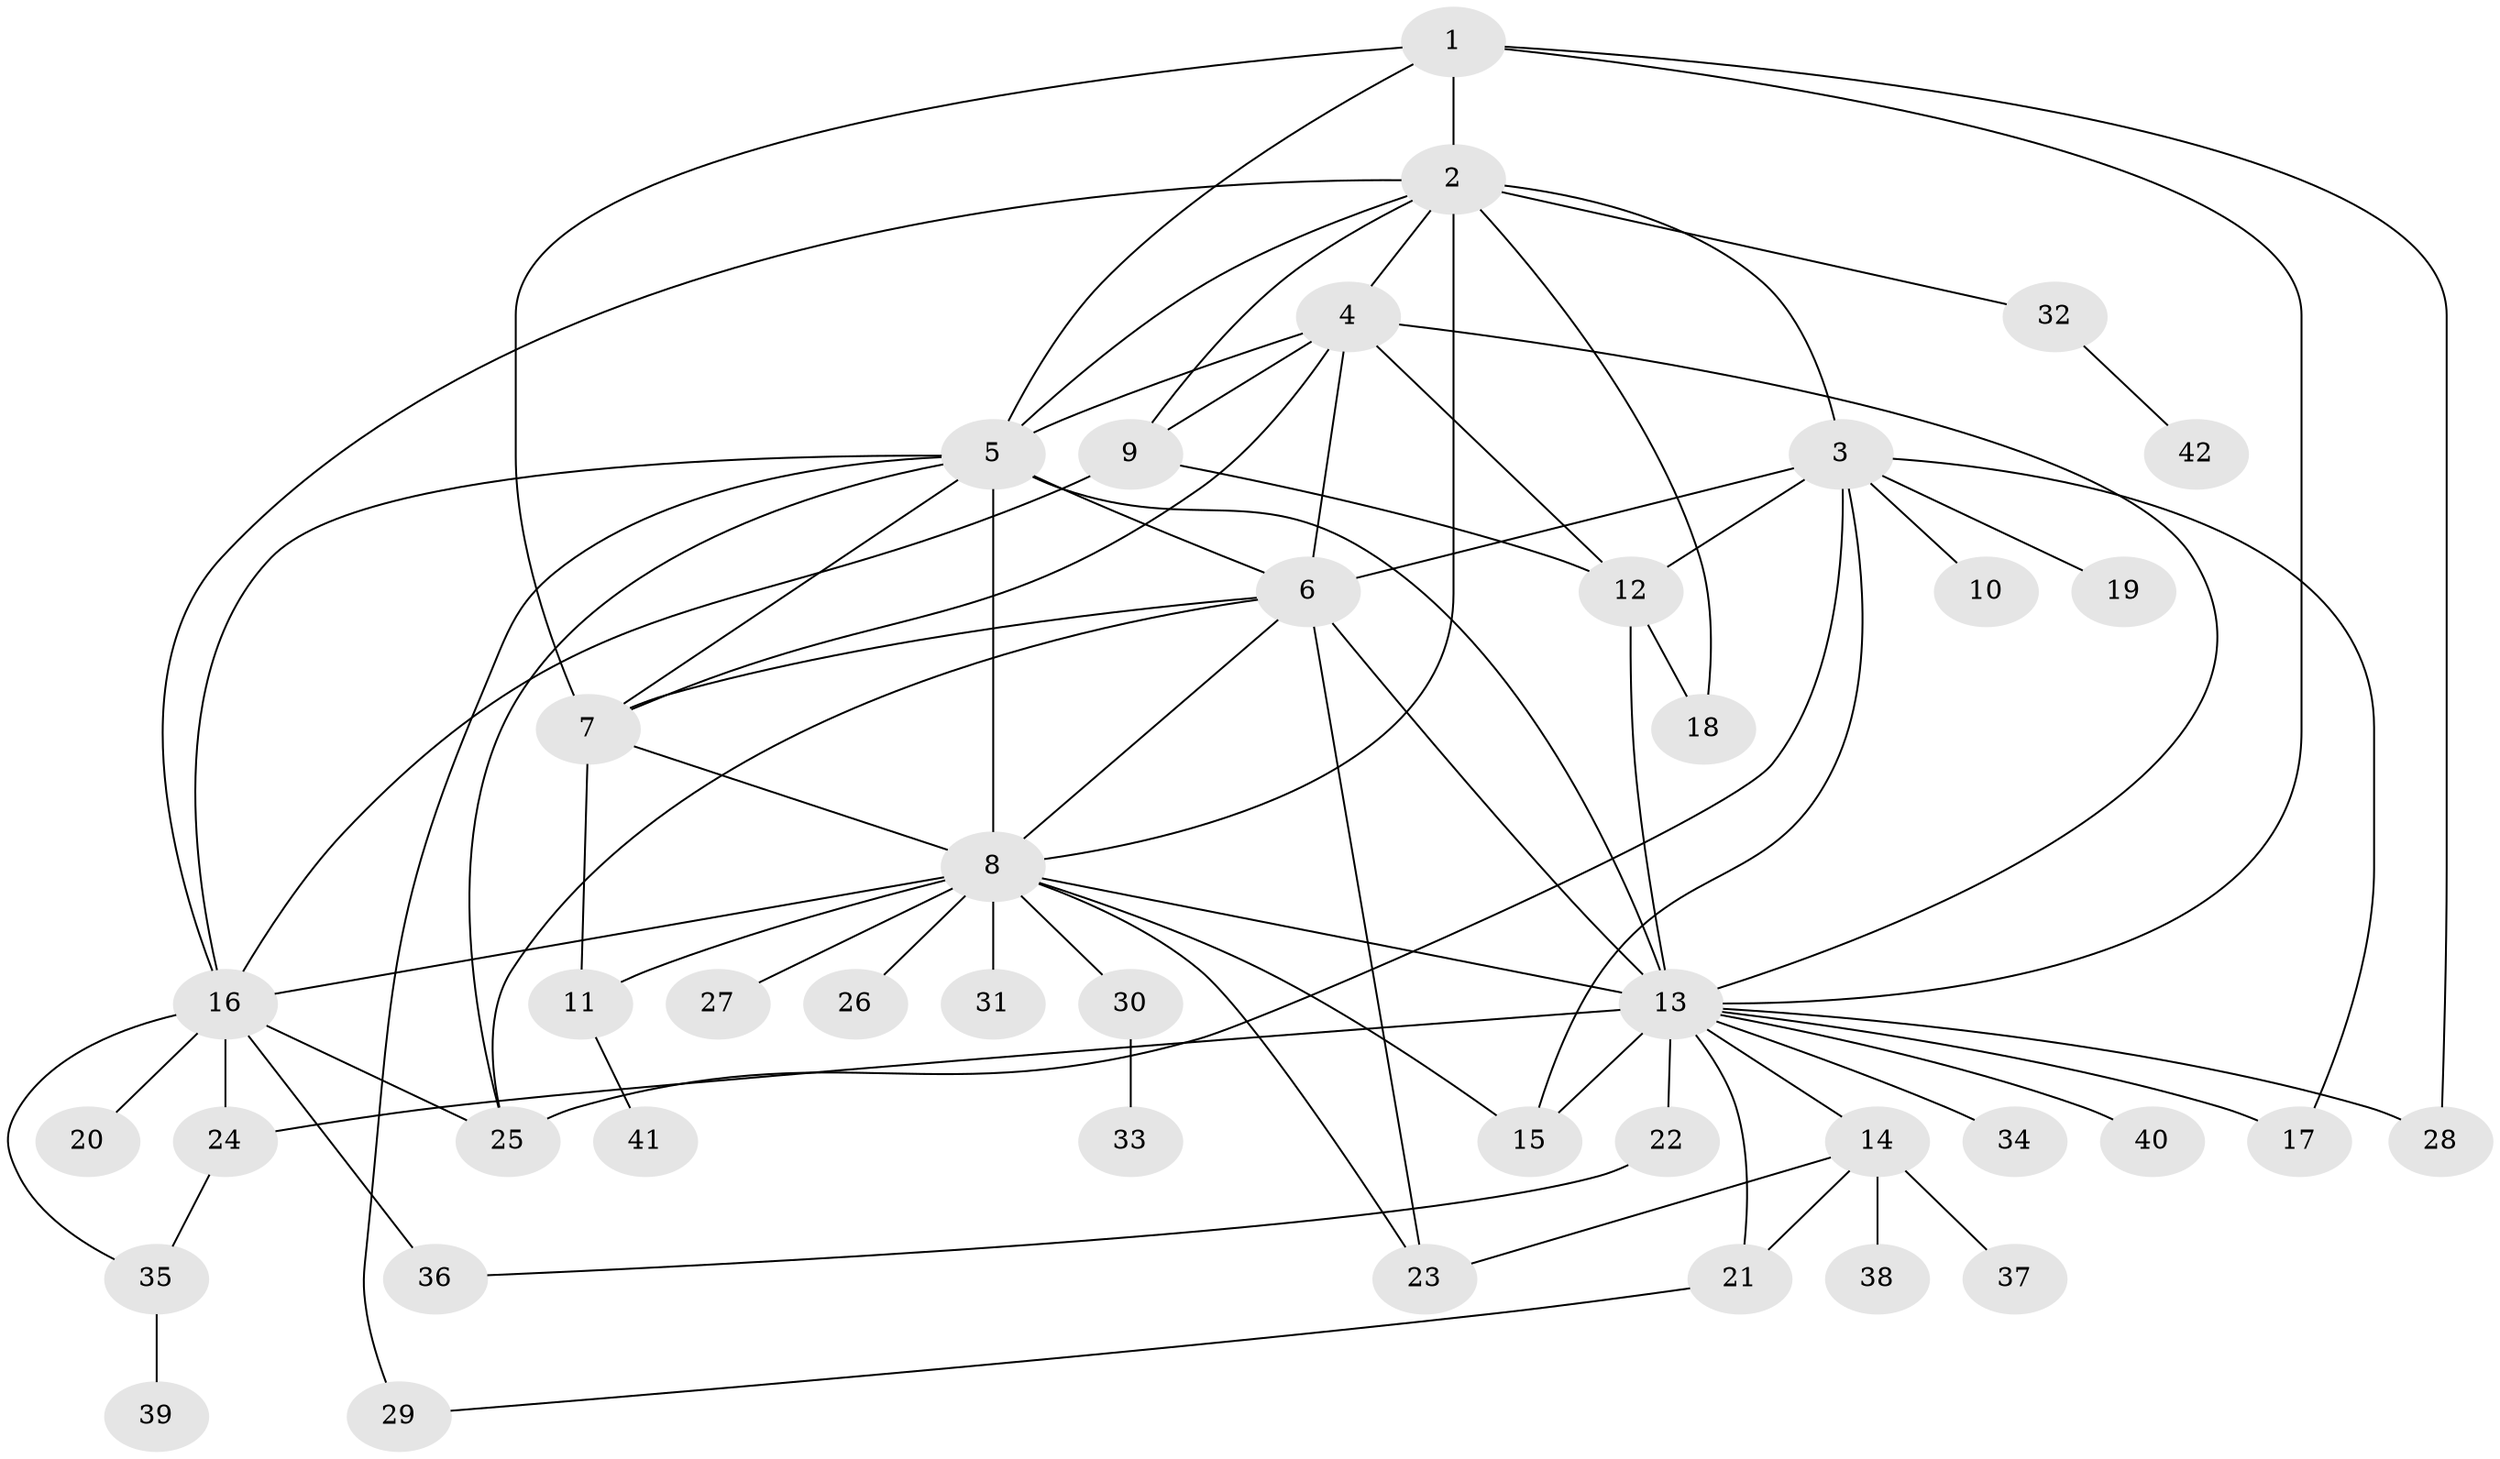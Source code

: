 // original degree distribution, {6: 0.024096385542168676, 11: 0.012048192771084338, 10: 0.03614457831325301, 27: 0.012048192771084338, 4: 0.08433734939759036, 5: 0.03614457831325301, 1: 0.39759036144578314, 3: 0.13253012048192772, 2: 0.21686746987951808, 8: 0.012048192771084338, 9: 0.03614457831325301}
// Generated by graph-tools (version 1.1) at 2025/35/03/09/25 02:35:35]
// undirected, 42 vertices, 78 edges
graph export_dot {
graph [start="1"]
  node [color=gray90,style=filled];
  1;
  2;
  3;
  4;
  5;
  6;
  7;
  8;
  9;
  10;
  11;
  12;
  13;
  14;
  15;
  16;
  17;
  18;
  19;
  20;
  21;
  22;
  23;
  24;
  25;
  26;
  27;
  28;
  29;
  30;
  31;
  32;
  33;
  34;
  35;
  36;
  37;
  38;
  39;
  40;
  41;
  42;
  1 -- 2 [weight=1.0];
  1 -- 5 [weight=1.0];
  1 -- 7 [weight=1.0];
  1 -- 13 [weight=1.0];
  1 -- 28 [weight=1.0];
  2 -- 3 [weight=1.0];
  2 -- 4 [weight=1.0];
  2 -- 5 [weight=1.0];
  2 -- 8 [weight=2.0];
  2 -- 9 [weight=1.0];
  2 -- 16 [weight=1.0];
  2 -- 18 [weight=1.0];
  2 -- 32 [weight=1.0];
  3 -- 6 [weight=2.0];
  3 -- 10 [weight=1.0];
  3 -- 12 [weight=1.0];
  3 -- 15 [weight=1.0];
  3 -- 17 [weight=1.0];
  3 -- 19 [weight=1.0];
  3 -- 25 [weight=1.0];
  4 -- 5 [weight=1.0];
  4 -- 6 [weight=1.0];
  4 -- 7 [weight=1.0];
  4 -- 9 [weight=1.0];
  4 -- 12 [weight=3.0];
  4 -- 13 [weight=1.0];
  5 -- 6 [weight=1.0];
  5 -- 7 [weight=1.0];
  5 -- 8 [weight=14.0];
  5 -- 13 [weight=2.0];
  5 -- 16 [weight=2.0];
  5 -- 25 [weight=1.0];
  5 -- 29 [weight=1.0];
  6 -- 7 [weight=1.0];
  6 -- 8 [weight=1.0];
  6 -- 13 [weight=2.0];
  6 -- 23 [weight=2.0];
  6 -- 25 [weight=1.0];
  7 -- 8 [weight=1.0];
  7 -- 11 [weight=1.0];
  8 -- 11 [weight=1.0];
  8 -- 13 [weight=1.0];
  8 -- 15 [weight=1.0];
  8 -- 16 [weight=1.0];
  8 -- 23 [weight=2.0];
  8 -- 26 [weight=1.0];
  8 -- 27 [weight=1.0];
  8 -- 30 [weight=1.0];
  8 -- 31 [weight=1.0];
  9 -- 12 [weight=1.0];
  9 -- 16 [weight=1.0];
  11 -- 41 [weight=1.0];
  12 -- 13 [weight=1.0];
  12 -- 18 [weight=1.0];
  13 -- 14 [weight=1.0];
  13 -- 15 [weight=1.0];
  13 -- 17 [weight=1.0];
  13 -- 21 [weight=1.0];
  13 -- 22 [weight=1.0];
  13 -- 24 [weight=1.0];
  13 -- 28 [weight=1.0];
  13 -- 34 [weight=1.0];
  13 -- 40 [weight=1.0];
  14 -- 21 [weight=1.0];
  14 -- 23 [weight=1.0];
  14 -- 37 [weight=1.0];
  14 -- 38 [weight=1.0];
  16 -- 20 [weight=1.0];
  16 -- 24 [weight=1.0];
  16 -- 25 [weight=1.0];
  16 -- 35 [weight=1.0];
  16 -- 36 [weight=2.0];
  21 -- 29 [weight=1.0];
  22 -- 36 [weight=1.0];
  24 -- 35 [weight=1.0];
  30 -- 33 [weight=1.0];
  32 -- 42 [weight=1.0];
  35 -- 39 [weight=1.0];
}

